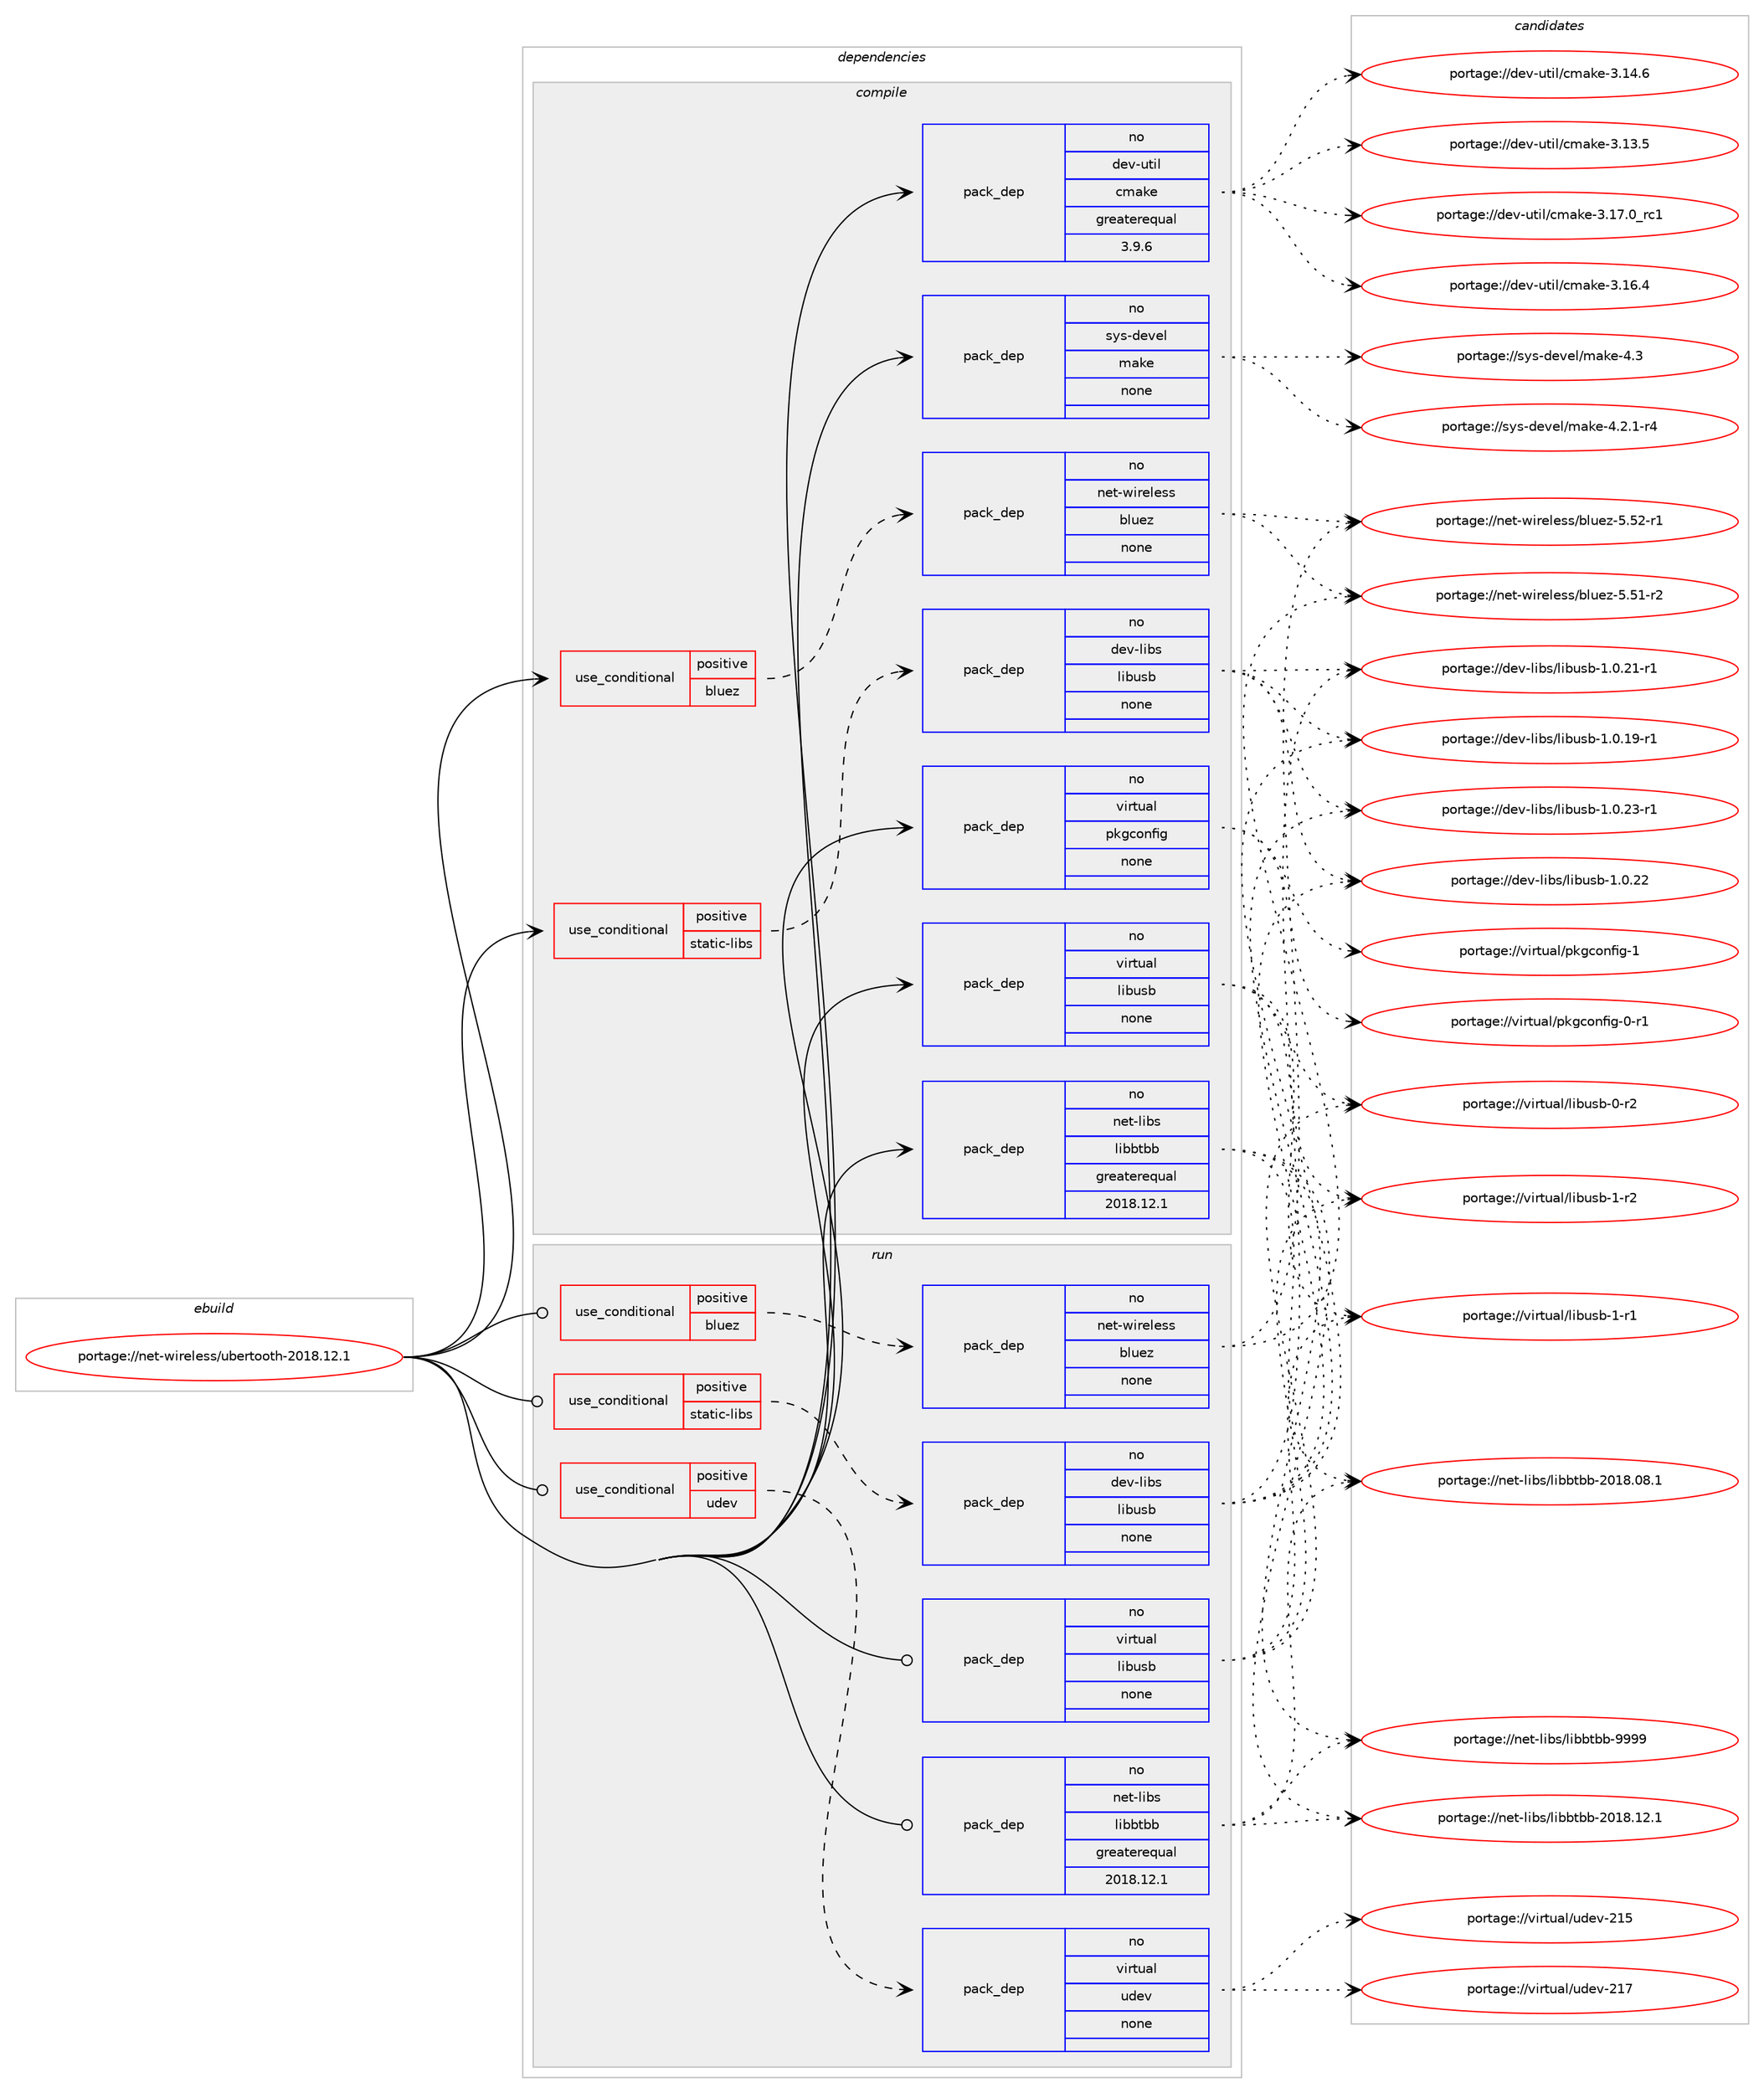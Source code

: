 digraph prolog {

# *************
# Graph options
# *************

newrank=true;
concentrate=true;
compound=true;
graph [rankdir=LR,fontname=Helvetica,fontsize=10,ranksep=1.5];#, ranksep=2.5, nodesep=0.2];
edge  [arrowhead=vee];
node  [fontname=Helvetica,fontsize=10];

# **********
# The ebuild
# **********

subgraph cluster_leftcol {
color=gray;
rank=same;
label=<<i>ebuild</i>>;
id [label="portage://net-wireless/ubertooth-2018.12.1", color=red, width=4, href="../net-wireless/ubertooth-2018.12.1.svg"];
}

# ****************
# The dependencies
# ****************

subgraph cluster_midcol {
color=gray;
label=<<i>dependencies</i>>;
subgraph cluster_compile {
fillcolor="#eeeeee";
style=filled;
label=<<i>compile</i>>;
subgraph cond21626 {
dependency109965 [label=<<TABLE BORDER="0" CELLBORDER="1" CELLSPACING="0" CELLPADDING="4"><TR><TD ROWSPAN="3" CELLPADDING="10">use_conditional</TD></TR><TR><TD>positive</TD></TR><TR><TD>bluez</TD></TR></TABLE>>, shape=none, color=red];
subgraph pack86526 {
dependency109966 [label=<<TABLE BORDER="0" CELLBORDER="1" CELLSPACING="0" CELLPADDING="4" WIDTH="220"><TR><TD ROWSPAN="6" CELLPADDING="30">pack_dep</TD></TR><TR><TD WIDTH="110">no</TD></TR><TR><TD>net-wireless</TD></TR><TR><TD>bluez</TD></TR><TR><TD>none</TD></TR><TR><TD></TD></TR></TABLE>>, shape=none, color=blue];
}
dependency109965:e -> dependency109966:w [weight=20,style="dashed",arrowhead="vee"];
}
id:e -> dependency109965:w [weight=20,style="solid",arrowhead="vee"];
subgraph cond21627 {
dependency109967 [label=<<TABLE BORDER="0" CELLBORDER="1" CELLSPACING="0" CELLPADDING="4"><TR><TD ROWSPAN="3" CELLPADDING="10">use_conditional</TD></TR><TR><TD>positive</TD></TR><TR><TD>static-libs</TD></TR></TABLE>>, shape=none, color=red];
subgraph pack86527 {
dependency109968 [label=<<TABLE BORDER="0" CELLBORDER="1" CELLSPACING="0" CELLPADDING="4" WIDTH="220"><TR><TD ROWSPAN="6" CELLPADDING="30">pack_dep</TD></TR><TR><TD WIDTH="110">no</TD></TR><TR><TD>dev-libs</TD></TR><TR><TD>libusb</TD></TR><TR><TD>none</TD></TR><TR><TD></TD></TR></TABLE>>, shape=none, color=blue];
}
dependency109967:e -> dependency109968:w [weight=20,style="dashed",arrowhead="vee"];
}
id:e -> dependency109967:w [weight=20,style="solid",arrowhead="vee"];
subgraph pack86528 {
dependency109969 [label=<<TABLE BORDER="0" CELLBORDER="1" CELLSPACING="0" CELLPADDING="4" WIDTH="220"><TR><TD ROWSPAN="6" CELLPADDING="30">pack_dep</TD></TR><TR><TD WIDTH="110">no</TD></TR><TR><TD>dev-util</TD></TR><TR><TD>cmake</TD></TR><TR><TD>greaterequal</TD></TR><TR><TD>3.9.6</TD></TR></TABLE>>, shape=none, color=blue];
}
id:e -> dependency109969:w [weight=20,style="solid",arrowhead="vee"];
subgraph pack86529 {
dependency109970 [label=<<TABLE BORDER="0" CELLBORDER="1" CELLSPACING="0" CELLPADDING="4" WIDTH="220"><TR><TD ROWSPAN="6" CELLPADDING="30">pack_dep</TD></TR><TR><TD WIDTH="110">no</TD></TR><TR><TD>net-libs</TD></TR><TR><TD>libbtbb</TD></TR><TR><TD>greaterequal</TD></TR><TR><TD>2018.12.1</TD></TR></TABLE>>, shape=none, color=blue];
}
id:e -> dependency109970:w [weight=20,style="solid",arrowhead="vee"];
subgraph pack86530 {
dependency109971 [label=<<TABLE BORDER="0" CELLBORDER="1" CELLSPACING="0" CELLPADDING="4" WIDTH="220"><TR><TD ROWSPAN="6" CELLPADDING="30">pack_dep</TD></TR><TR><TD WIDTH="110">no</TD></TR><TR><TD>sys-devel</TD></TR><TR><TD>make</TD></TR><TR><TD>none</TD></TR><TR><TD></TD></TR></TABLE>>, shape=none, color=blue];
}
id:e -> dependency109971:w [weight=20,style="solid",arrowhead="vee"];
subgraph pack86531 {
dependency109972 [label=<<TABLE BORDER="0" CELLBORDER="1" CELLSPACING="0" CELLPADDING="4" WIDTH="220"><TR><TD ROWSPAN="6" CELLPADDING="30">pack_dep</TD></TR><TR><TD WIDTH="110">no</TD></TR><TR><TD>virtual</TD></TR><TR><TD>libusb</TD></TR><TR><TD>none</TD></TR><TR><TD></TD></TR></TABLE>>, shape=none, color=blue];
}
id:e -> dependency109972:w [weight=20,style="solid",arrowhead="vee"];
subgraph pack86532 {
dependency109973 [label=<<TABLE BORDER="0" CELLBORDER="1" CELLSPACING="0" CELLPADDING="4" WIDTH="220"><TR><TD ROWSPAN="6" CELLPADDING="30">pack_dep</TD></TR><TR><TD WIDTH="110">no</TD></TR><TR><TD>virtual</TD></TR><TR><TD>pkgconfig</TD></TR><TR><TD>none</TD></TR><TR><TD></TD></TR></TABLE>>, shape=none, color=blue];
}
id:e -> dependency109973:w [weight=20,style="solid",arrowhead="vee"];
}
subgraph cluster_compileandrun {
fillcolor="#eeeeee";
style=filled;
label=<<i>compile and run</i>>;
}
subgraph cluster_run {
fillcolor="#eeeeee";
style=filled;
label=<<i>run</i>>;
subgraph cond21628 {
dependency109974 [label=<<TABLE BORDER="0" CELLBORDER="1" CELLSPACING="0" CELLPADDING="4"><TR><TD ROWSPAN="3" CELLPADDING="10">use_conditional</TD></TR><TR><TD>positive</TD></TR><TR><TD>bluez</TD></TR></TABLE>>, shape=none, color=red];
subgraph pack86533 {
dependency109975 [label=<<TABLE BORDER="0" CELLBORDER="1" CELLSPACING="0" CELLPADDING="4" WIDTH="220"><TR><TD ROWSPAN="6" CELLPADDING="30">pack_dep</TD></TR><TR><TD WIDTH="110">no</TD></TR><TR><TD>net-wireless</TD></TR><TR><TD>bluez</TD></TR><TR><TD>none</TD></TR><TR><TD></TD></TR></TABLE>>, shape=none, color=blue];
}
dependency109974:e -> dependency109975:w [weight=20,style="dashed",arrowhead="vee"];
}
id:e -> dependency109974:w [weight=20,style="solid",arrowhead="odot"];
subgraph cond21629 {
dependency109976 [label=<<TABLE BORDER="0" CELLBORDER="1" CELLSPACING="0" CELLPADDING="4"><TR><TD ROWSPAN="3" CELLPADDING="10">use_conditional</TD></TR><TR><TD>positive</TD></TR><TR><TD>static-libs</TD></TR></TABLE>>, shape=none, color=red];
subgraph pack86534 {
dependency109977 [label=<<TABLE BORDER="0" CELLBORDER="1" CELLSPACING="0" CELLPADDING="4" WIDTH="220"><TR><TD ROWSPAN="6" CELLPADDING="30">pack_dep</TD></TR><TR><TD WIDTH="110">no</TD></TR><TR><TD>dev-libs</TD></TR><TR><TD>libusb</TD></TR><TR><TD>none</TD></TR><TR><TD></TD></TR></TABLE>>, shape=none, color=blue];
}
dependency109976:e -> dependency109977:w [weight=20,style="dashed",arrowhead="vee"];
}
id:e -> dependency109976:w [weight=20,style="solid",arrowhead="odot"];
subgraph cond21630 {
dependency109978 [label=<<TABLE BORDER="0" CELLBORDER="1" CELLSPACING="0" CELLPADDING="4"><TR><TD ROWSPAN="3" CELLPADDING="10">use_conditional</TD></TR><TR><TD>positive</TD></TR><TR><TD>udev</TD></TR></TABLE>>, shape=none, color=red];
subgraph pack86535 {
dependency109979 [label=<<TABLE BORDER="0" CELLBORDER="1" CELLSPACING="0" CELLPADDING="4" WIDTH="220"><TR><TD ROWSPAN="6" CELLPADDING="30">pack_dep</TD></TR><TR><TD WIDTH="110">no</TD></TR><TR><TD>virtual</TD></TR><TR><TD>udev</TD></TR><TR><TD>none</TD></TR><TR><TD></TD></TR></TABLE>>, shape=none, color=blue];
}
dependency109978:e -> dependency109979:w [weight=20,style="dashed",arrowhead="vee"];
}
id:e -> dependency109978:w [weight=20,style="solid",arrowhead="odot"];
subgraph pack86536 {
dependency109980 [label=<<TABLE BORDER="0" CELLBORDER="1" CELLSPACING="0" CELLPADDING="4" WIDTH="220"><TR><TD ROWSPAN="6" CELLPADDING="30">pack_dep</TD></TR><TR><TD WIDTH="110">no</TD></TR><TR><TD>net-libs</TD></TR><TR><TD>libbtbb</TD></TR><TR><TD>greaterequal</TD></TR><TR><TD>2018.12.1</TD></TR></TABLE>>, shape=none, color=blue];
}
id:e -> dependency109980:w [weight=20,style="solid",arrowhead="odot"];
subgraph pack86537 {
dependency109981 [label=<<TABLE BORDER="0" CELLBORDER="1" CELLSPACING="0" CELLPADDING="4" WIDTH="220"><TR><TD ROWSPAN="6" CELLPADDING="30">pack_dep</TD></TR><TR><TD WIDTH="110">no</TD></TR><TR><TD>virtual</TD></TR><TR><TD>libusb</TD></TR><TR><TD>none</TD></TR><TR><TD></TD></TR></TABLE>>, shape=none, color=blue];
}
id:e -> dependency109981:w [weight=20,style="solid",arrowhead="odot"];
}
}

# **************
# The candidates
# **************

subgraph cluster_choices {
rank=same;
color=gray;
label=<<i>candidates</i>>;

subgraph choice86526 {
color=black;
nodesep=1;
choice11010111645119105114101108101115115479810811710112245534653504511449 [label="portage://net-wireless/bluez-5.52-r1", color=red, width=4,href="../net-wireless/bluez-5.52-r1.svg"];
choice11010111645119105114101108101115115479810811710112245534653494511450 [label="portage://net-wireless/bluez-5.51-r2", color=red, width=4,href="../net-wireless/bluez-5.51-r2.svg"];
dependency109966:e -> choice11010111645119105114101108101115115479810811710112245534653504511449:w [style=dotted,weight="100"];
dependency109966:e -> choice11010111645119105114101108101115115479810811710112245534653494511450:w [style=dotted,weight="100"];
}
subgraph choice86527 {
color=black;
nodesep=1;
choice1001011184510810598115471081059811711598454946484650514511449 [label="portage://dev-libs/libusb-1.0.23-r1", color=red, width=4,href="../dev-libs/libusb-1.0.23-r1.svg"];
choice100101118451081059811547108105981171159845494648465050 [label="portage://dev-libs/libusb-1.0.22", color=red, width=4,href="../dev-libs/libusb-1.0.22.svg"];
choice1001011184510810598115471081059811711598454946484650494511449 [label="portage://dev-libs/libusb-1.0.21-r1", color=red, width=4,href="../dev-libs/libusb-1.0.21-r1.svg"];
choice1001011184510810598115471081059811711598454946484649574511449 [label="portage://dev-libs/libusb-1.0.19-r1", color=red, width=4,href="../dev-libs/libusb-1.0.19-r1.svg"];
dependency109968:e -> choice1001011184510810598115471081059811711598454946484650514511449:w [style=dotted,weight="100"];
dependency109968:e -> choice100101118451081059811547108105981171159845494648465050:w [style=dotted,weight="100"];
dependency109968:e -> choice1001011184510810598115471081059811711598454946484650494511449:w [style=dotted,weight="100"];
dependency109968:e -> choice1001011184510810598115471081059811711598454946484649574511449:w [style=dotted,weight="100"];
}
subgraph choice86528 {
color=black;
nodesep=1;
choice1001011184511711610510847991099710710145514649554648951149949 [label="portage://dev-util/cmake-3.17.0_rc1", color=red, width=4,href="../dev-util/cmake-3.17.0_rc1.svg"];
choice1001011184511711610510847991099710710145514649544652 [label="portage://dev-util/cmake-3.16.4", color=red, width=4,href="../dev-util/cmake-3.16.4.svg"];
choice1001011184511711610510847991099710710145514649524654 [label="portage://dev-util/cmake-3.14.6", color=red, width=4,href="../dev-util/cmake-3.14.6.svg"];
choice1001011184511711610510847991099710710145514649514653 [label="portage://dev-util/cmake-3.13.5", color=red, width=4,href="../dev-util/cmake-3.13.5.svg"];
dependency109969:e -> choice1001011184511711610510847991099710710145514649554648951149949:w [style=dotted,weight="100"];
dependency109969:e -> choice1001011184511711610510847991099710710145514649544652:w [style=dotted,weight="100"];
dependency109969:e -> choice1001011184511711610510847991099710710145514649524654:w [style=dotted,weight="100"];
dependency109969:e -> choice1001011184511711610510847991099710710145514649514653:w [style=dotted,weight="100"];
}
subgraph choice86529 {
color=black;
nodesep=1;
choice110101116451081059811547108105989811698984557575757 [label="portage://net-libs/libbtbb-9999", color=red, width=4,href="../net-libs/libbtbb-9999.svg"];
choice1101011164510810598115471081059898116989845504849564649504649 [label="portage://net-libs/libbtbb-2018.12.1", color=red, width=4,href="../net-libs/libbtbb-2018.12.1.svg"];
choice1101011164510810598115471081059898116989845504849564648564649 [label="portage://net-libs/libbtbb-2018.08.1", color=red, width=4,href="../net-libs/libbtbb-2018.08.1.svg"];
dependency109970:e -> choice110101116451081059811547108105989811698984557575757:w [style=dotted,weight="100"];
dependency109970:e -> choice1101011164510810598115471081059898116989845504849564649504649:w [style=dotted,weight="100"];
dependency109970:e -> choice1101011164510810598115471081059898116989845504849564648564649:w [style=dotted,weight="100"];
}
subgraph choice86530 {
color=black;
nodesep=1;
choice11512111545100101118101108471099710710145524651 [label="portage://sys-devel/make-4.3", color=red, width=4,href="../sys-devel/make-4.3.svg"];
choice1151211154510010111810110847109971071014552465046494511452 [label="portage://sys-devel/make-4.2.1-r4", color=red, width=4,href="../sys-devel/make-4.2.1-r4.svg"];
dependency109971:e -> choice11512111545100101118101108471099710710145524651:w [style=dotted,weight="100"];
dependency109971:e -> choice1151211154510010111810110847109971071014552465046494511452:w [style=dotted,weight="100"];
}
subgraph choice86531 {
color=black;
nodesep=1;
choice1181051141161179710847108105981171159845494511450 [label="portage://virtual/libusb-1-r2", color=red, width=4,href="../virtual/libusb-1-r2.svg"];
choice1181051141161179710847108105981171159845494511449 [label="portage://virtual/libusb-1-r1", color=red, width=4,href="../virtual/libusb-1-r1.svg"];
choice1181051141161179710847108105981171159845484511450 [label="portage://virtual/libusb-0-r2", color=red, width=4,href="../virtual/libusb-0-r2.svg"];
dependency109972:e -> choice1181051141161179710847108105981171159845494511450:w [style=dotted,weight="100"];
dependency109972:e -> choice1181051141161179710847108105981171159845494511449:w [style=dotted,weight="100"];
dependency109972:e -> choice1181051141161179710847108105981171159845484511450:w [style=dotted,weight="100"];
}
subgraph choice86532 {
color=black;
nodesep=1;
choice1181051141161179710847112107103991111101021051034549 [label="portage://virtual/pkgconfig-1", color=red, width=4,href="../virtual/pkgconfig-1.svg"];
choice11810511411611797108471121071039911111010210510345484511449 [label="portage://virtual/pkgconfig-0-r1", color=red, width=4,href="../virtual/pkgconfig-0-r1.svg"];
dependency109973:e -> choice1181051141161179710847112107103991111101021051034549:w [style=dotted,weight="100"];
dependency109973:e -> choice11810511411611797108471121071039911111010210510345484511449:w [style=dotted,weight="100"];
}
subgraph choice86533 {
color=black;
nodesep=1;
choice11010111645119105114101108101115115479810811710112245534653504511449 [label="portage://net-wireless/bluez-5.52-r1", color=red, width=4,href="../net-wireless/bluez-5.52-r1.svg"];
choice11010111645119105114101108101115115479810811710112245534653494511450 [label="portage://net-wireless/bluez-5.51-r2", color=red, width=4,href="../net-wireless/bluez-5.51-r2.svg"];
dependency109975:e -> choice11010111645119105114101108101115115479810811710112245534653504511449:w [style=dotted,weight="100"];
dependency109975:e -> choice11010111645119105114101108101115115479810811710112245534653494511450:w [style=dotted,weight="100"];
}
subgraph choice86534 {
color=black;
nodesep=1;
choice1001011184510810598115471081059811711598454946484650514511449 [label="portage://dev-libs/libusb-1.0.23-r1", color=red, width=4,href="../dev-libs/libusb-1.0.23-r1.svg"];
choice100101118451081059811547108105981171159845494648465050 [label="portage://dev-libs/libusb-1.0.22", color=red, width=4,href="../dev-libs/libusb-1.0.22.svg"];
choice1001011184510810598115471081059811711598454946484650494511449 [label="portage://dev-libs/libusb-1.0.21-r1", color=red, width=4,href="../dev-libs/libusb-1.0.21-r1.svg"];
choice1001011184510810598115471081059811711598454946484649574511449 [label="portage://dev-libs/libusb-1.0.19-r1", color=red, width=4,href="../dev-libs/libusb-1.0.19-r1.svg"];
dependency109977:e -> choice1001011184510810598115471081059811711598454946484650514511449:w [style=dotted,weight="100"];
dependency109977:e -> choice100101118451081059811547108105981171159845494648465050:w [style=dotted,weight="100"];
dependency109977:e -> choice1001011184510810598115471081059811711598454946484650494511449:w [style=dotted,weight="100"];
dependency109977:e -> choice1001011184510810598115471081059811711598454946484649574511449:w [style=dotted,weight="100"];
}
subgraph choice86535 {
color=black;
nodesep=1;
choice118105114116117971084711710010111845504955 [label="portage://virtual/udev-217", color=red, width=4,href="../virtual/udev-217.svg"];
choice118105114116117971084711710010111845504953 [label="portage://virtual/udev-215", color=red, width=4,href="../virtual/udev-215.svg"];
dependency109979:e -> choice118105114116117971084711710010111845504955:w [style=dotted,weight="100"];
dependency109979:e -> choice118105114116117971084711710010111845504953:w [style=dotted,weight="100"];
}
subgraph choice86536 {
color=black;
nodesep=1;
choice110101116451081059811547108105989811698984557575757 [label="portage://net-libs/libbtbb-9999", color=red, width=4,href="../net-libs/libbtbb-9999.svg"];
choice1101011164510810598115471081059898116989845504849564649504649 [label="portage://net-libs/libbtbb-2018.12.1", color=red, width=4,href="../net-libs/libbtbb-2018.12.1.svg"];
choice1101011164510810598115471081059898116989845504849564648564649 [label="portage://net-libs/libbtbb-2018.08.1", color=red, width=4,href="../net-libs/libbtbb-2018.08.1.svg"];
dependency109980:e -> choice110101116451081059811547108105989811698984557575757:w [style=dotted,weight="100"];
dependency109980:e -> choice1101011164510810598115471081059898116989845504849564649504649:w [style=dotted,weight="100"];
dependency109980:e -> choice1101011164510810598115471081059898116989845504849564648564649:w [style=dotted,weight="100"];
}
subgraph choice86537 {
color=black;
nodesep=1;
choice1181051141161179710847108105981171159845494511450 [label="portage://virtual/libusb-1-r2", color=red, width=4,href="../virtual/libusb-1-r2.svg"];
choice1181051141161179710847108105981171159845494511449 [label="portage://virtual/libusb-1-r1", color=red, width=4,href="../virtual/libusb-1-r1.svg"];
choice1181051141161179710847108105981171159845484511450 [label="portage://virtual/libusb-0-r2", color=red, width=4,href="../virtual/libusb-0-r2.svg"];
dependency109981:e -> choice1181051141161179710847108105981171159845494511450:w [style=dotted,weight="100"];
dependency109981:e -> choice1181051141161179710847108105981171159845494511449:w [style=dotted,weight="100"];
dependency109981:e -> choice1181051141161179710847108105981171159845484511450:w [style=dotted,weight="100"];
}
}

}
